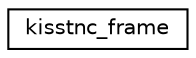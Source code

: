 digraph "Graphical Class Hierarchy"
{
 // INTERACTIVE_SVG=YES
  edge [fontname="Helvetica",fontsize="10",labelfontname="Helvetica",labelfontsize="10"];
  node [fontname="Helvetica",fontsize="10",shape=record];
  rankdir="LR";
  Node0 [label="kisstnc_frame",height=0.2,width=0.4,color="black", fillcolor="white", style="filled",URL="$structkisstnc__frame.html"];
}
